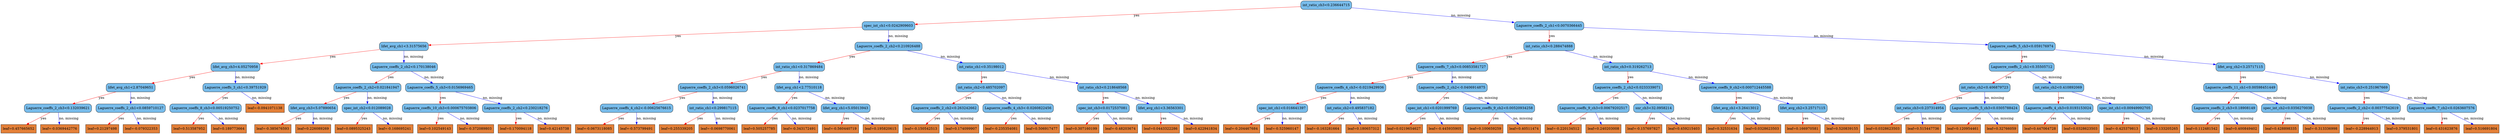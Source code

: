 digraph {
	graph [bb="0,0,8434.8,567",
		rankdir=TB
	];
	node [label="\N"];
	0	[fillcolor="#78bceb",
		height=0.5,
		label="int_ratio_ch3<0.236644715",
		pos="3759.9,549",
		shape=box,
		style="filled, rounded",
		width=2.3264];
	1	[fillcolor="#78bceb",
		height=0.5,
		label="spec_int_ch1<0.0242909603",
		pos="3045.9,460.5",
		shape=box,
		style="filled, rounded",
		width=2.4097];
	0 -> 1	[color="#FF0000",
		label=yes,
		lp="3475.9,504.75",
		pos="e,3132.9,472.04 3675.9,537.82 3543.1,521.73 3285.3,490.5 3144.1,473.4"];
	2	[fillcolor="#78bceb",
		height=0.5,
		label="Laguerre_coeffs_2_ch1<0.0070366445",
		pos="5115.9,460.5",
		shape=box,
		style="filled, rounded",
		width=3.2014];
	0 -> 2	[color="#0000FF",
		label="no, missing",
		lp="4591.8,504.75",
		pos="e,5000.1,468.88 3843.9,542.64 4074,527.96 4714.9,487.08 4989,469.6"];
	3	[fillcolor="#78bceb",
		height=0.5,
		label="lifet_avg_ch1<3.31575656",
		pos="1357.9,372",
		shape=box,
		style="filled, rounded",
		width=2.2639];
	1 -> 3	[color="#FF0000",
		label=yes,
		lp="2362.9,416.25",
		pos="e,1439.6,377.19 2958.7,455.03 2670.1,440.24 1747.4,392.96 1450.7,377.76"];
	4	[fillcolor="#78bceb",
		height=0.5,
		label="Laguerre_coeffs_2_ch2<0.210926488",
		pos="3045.9,372",
		shape=box,
		style="filled, rounded",
		width=3.1076];
	1 -> 4	[color="#0000FF",
		label="no, missing",
		lp="3077.8,416.25",
		pos="e,3045.9,390.35 3045.9,442.41 3045.9,430.76 3045.9,415.05 3045.9,401.52"];
	5	[fillcolor="#78bceb",
		height=0.5,
		label="int_ratio_ch3<0.288474888",
		pos="5115.9,372",
		shape=box,
		style="filled, rounded",
		width=2.3264];
	2 -> 5	[color="#FF0000",
		label=yes,
		lp="5124.9,416.25",
		pos="e,5115.9,390.35 5115.9,442.41 5115.9,430.76 5115.9,415.05 5115.9,401.52"];
	6	[fillcolor="#78bceb",
		height=0.5,
		label="Laguerre_coeffs_5_ch3<0.059176974",
		pos="6761.9,372",
		shape=box,
		style="filled, rounded",
		width=3.1076];
	2 -> 6	[color="#0000FF",
		label="no, missing",
		lp="6118.8,416.25",
		pos="e,6649.5,378.9 5231.6,453.42 5531.2,437.67 6330.3,395.68 6638.3,379.49"];
	7	[fillcolor="#78bceb",
		height=0.5,
		label="lifet_avg_ch3<4.05270958",
		pos="787.88,283.5",
		shape=box,
		style="filled, rounded",
		width=2.2639];
	3 -> 7	[color="#FF0000",
		label=yes,
		lp="1133.9,327.75",
		pos="e,869.76,296.93 1275.9,358.56 1171.3,342.69 990.87,315.3 881.14,298.65"];
	8	[fillcolor="#78bceb",
		height=0.5,
		label="Laguerre_coeffs_2_ch2<0.170138046",
		pos="1357.9,283.5",
		shape=box,
		style="filled, rounded",
		width=3.1076];
	3 -> 8	[color="#0000FF",
		label="no, missing",
		lp="1389.8,327.75",
		pos="e,1357.9,301.85 1357.9,353.91 1357.9,342.26 1357.9,326.55 1357.9,313.02"];
	9	[fillcolor="#78bceb",
		height=0.5,
		label="int_ratio_ch1<0.317869484",
		pos="2762.9,283.5",
		shape=box,
		style="filled, rounded",
		width=2.3264];
	4 -> 9	[color="#FF0000",
		label=yes,
		lp="2938.9,327.75",
		pos="e,2819.7,301.87 2988.9,353.6 2943.3,339.64 2879,320.01 2830.7,305.23"];
	10	[fillcolor="#78bceb",
		height=0.5,
		label="int_ratio_ch1<0.35198012",
		pos="3307.9,283.5",
		shape=box,
		style="filled, rounded",
		width=2.2326];
	4 -> 10	[color="#0000FF",
		label="no, missing",
		lp="3232.8,327.75",
		pos="e,3255.3,301.87 3098.6,353.6 3140.7,339.7 3199.8,320.17 3244.5,305.42"];
	15	[fillcolor="#78bceb",
		height=0.5,
		label="lifet_avg_ch1<2.87049651",
		pos="435.88,195",
		shape=box,
		style="filled, rounded",
		width=2.2639];
	7 -> 15	[color="#FF0000",
		label=yes,
		lp="652.88,239.25",
		pos="e,506.87,213.45 717.07,265.1 659.52,250.96 578.26,230.99 517.89,216.15"];
	16	[fillcolor="#78bceb",
		height=0.5,
		label="Laguerre_coeffs_3_ch1<0.39751929",
		pos="787.88,195",
		shape=box,
		style="filled, rounded",
		width=3.0139];
	7 -> 16	[color="#0000FF",
		label="no, missing",
		lp="819.75,239.25",
		pos="e,787.88,213.35 787.88,265.41 787.88,253.76 787.88,238.05 787.88,224.52"];
	17	[fillcolor="#78bceb",
		height=0.5,
		label="Laguerre_coeffs_2_ch2<0.021841947",
		pos="1234.9,195",
		shape=box,
		style="filled, rounded",
		width=3.1076];
	8 -> 17	[color="#FF0000",
		label=yes,
		lp="1316.9,239.25",
		pos="e,1259.4,213.27 1333.3,265.2 1314.8,252.18 1289.2,234.17 1268.7,219.79"];
	18	[fillcolor="#78bceb",
		height=0.5,
		label="Laguerre_coeffs_5_ch3<0.0156969465",
		pos="1479.9,195",
		shape=box,
		style="filled, rounded",
		width=3.2014];
	8 -> 18	[color="#0000FF",
		label="no, missing",
		lp="1461.8,239.25",
		pos="e,1455.5,213.27 1382.3,265.2 1400.6,252.18 1426,234.17 1446.3,219.79"];
	31	[fillcolor="#78bceb",
		height=0.5,
		label="Laguerre_coeffs_2_ch3<0.132039621",
		pos="190.88,106.5",
		shape=box,
		style="filled, rounded",
		width=3.1076];
	15 -> 31	[color="#FF0000",
		label=yes,
		lp="344.88,150.75",
		pos="e,240.08,124.87 386.59,176.6 347.47,162.79 292.61,143.42 250.92,128.7"];
	32	[fillcolor="#78bceb",
		height=0.5,
		label="Laguerre_coeffs_2_ch1<0.0859710127",
		pos="435.88,106.5",
		shape=box,
		style="filled, rounded",
		width=3.2014];
	15 -> 32	[color="#0000FF",
		label="no, missing",
		lp="467.75,150.75",
		pos="e,435.88,124.85 435.88,176.91 435.88,165.26 435.88,149.55 435.88,136.02"];
	33	[fillcolor="#78bceb",
		height=0.5,
		label="Laguerre_coeffs_8_ch3<0.00519250752",
		pos="687.88,106.5",
		shape=box,
		style="filled, rounded",
		width=3.2951];
	16 -> 33	[color="#FF0000",
		label=yes,
		lp="755.88,150.75",
		pos="e,707.93,124.85 768.12,176.91 753.29,164.08 732.77,146.33 716.19,131.99"];
	34	[fillcolor="#e48038",
		height=0.5,
		label="leaf=-0.0941071138",
		pos="887.88,106.5",
		shape=box,
		style=filled,
		width=1.7639];
	16 -> 34	[color="#0000FF",
		label="no, missing",
		lp="878.75,150.75",
		pos="e,867.82,124.85 807.63,176.91 822.46,164.08 842.98,146.33 859.56,131.99"];
	63	[fillcolor="#e48038",
		height=0.5,
		label="leaf=0.457665652",
		pos="57.875,18",
		shape=box,
		style=filled,
		width=1.6076];
	31 -> 63	[color="#FF0000",
		label=yes,
		lp="145.88,62.25",
		pos="e,84.424,36.267 164.28,88.203 144.07,75.062 116.07,56.846 93.858,42.403"];
	64	[fillcolor="#e48038",
		height=0.5,
		label="leaf=-0.0369442776",
		pos="196.88,18",
		shape=box,
		style=filled,
		width=1.7639];
	31 -> 64	[color="#0000FF",
		label="no, missing",
		lp="226.75,62.25",
		pos="e,195.67,36.35 192.06,88.41 192.87,76.758 193.96,61.047 194.9,47.519"];
	65	[fillcolor="#e48038",
		height=0.5,
		label="leaf=0.21297498",
		pos="339.88,18",
		shape=box,
		style=filled,
		width=1.5139];
	32 -> 65	[color="#FF0000",
		label=yes,
		lp="405.88,62.25",
		pos="e,359.13,36.35 416.91,88.41 402.8,75.698 383.33,58.157 367.5,43.889"];
	66	[fillcolor="#e48038",
		height=0.5,
		label="leaf=-0.079322353",
		pos="472.88,18",
		shape=box,
		style=filled,
		width=1.6701];
	32 -> 66	[color="#0000FF",
		label="no, missing",
		lp="489.75,62.25",
		pos="e,465.45,36.35 443.19,88.41 448.27,76.522 455.16,60.41 461.03,46.702"];
	67	[fillcolor="#e48038",
		height=0.5,
		label="leaf=0.513587952",
		pos="632.88,18",
		shape=box,
		style=filled,
		width=1.6076];
	33 -> 67	[color="#FF0000",
		label=yes,
		lp="674.88,62.25",
		pos="e,643.91,36.35 677.01,88.41 669.3,76.287 658.8,59.77 649.97,45.89"];
	68	[fillcolor="#e48038",
		height=0.5,
		label="leaf=0.189773664",
		pos="766.88,18",
		shape=box,
		style=filled,
		width=1.6076];
	33 -> 68	[color="#0000FF",
		label="no, missing",
		lp="766.75,62.25",
		pos="e,751.03,36.35 703.48,88.41 714.88,75.934 730.52,58.805 743.42,44.685"];
	35	[fillcolor="#78bceb",
		height=0.5,
		label="lifet_avg_ch3<5.07890654",
		pos="1050.9,106.5",
		shape=box,
		style="filled, rounded",
		width=2.2639];
	17 -> 35	[color="#FF0000",
		label=yes,
		lp="1168.9,150.75",
		pos="e,1087.9,124.91 1198.1,176.7 1169.3,163.19 1129.2,144.32 1098.1,129.7"];
	36	[fillcolor="#78bceb",
		height=0.5,
		label="spec_int_ch2<0.012089028",
		pos="1234.9,106.5",
		shape=box,
		style="filled, rounded",
		width=2.316];
	17 -> 36	[color="#0000FF",
		label="no, missing",
		lp="1266.8,150.75",
		pos="e,1234.9,124.85 1234.9,176.91 1234.9,165.26 1234.9,149.55 1234.9,136.02"];
	37	[fillcolor="#78bceb",
		height=0.5,
		label="Laguerre_coeffs_10_ch3<0.000675703806",
		pos="1479.9,106.5",
		shape=box,
		style="filled, rounded",
		width=3.4826];
	18 -> 37	[color="#FF0000",
		label=yes,
		lp="1488.9,150.75",
		pos="e,1479.9,124.85 1479.9,176.91 1479.9,165.26 1479.9,149.55 1479.9,136.02"];
	38	[fillcolor="#78bceb",
		height=0.5,
		label="Laguerre_coeffs_2_ch2<0.230218276",
		pos="1734.9,106.5",
		shape=box,
		style="filled, rounded",
		width=3.1076];
	18 -> 38	[color="#0000FF",
		label="no, missing",
		lp="1662.8,150.75",
		pos="e,1683.7,124.87 1531.2,176.6 1572.1,162.73 1629.5,143.25 1672.9,128.51"];
	69	[fillcolor="#e48038",
		height=0.5,
		label="leaf=-0.385676593",
		pos="914.88,18",
		shape=box,
		style=filled,
		width=1.6701];
	35 -> 69	[color="#FF0000",
		label=yes,
		lp="1004.9,62.25",
		pos="e,942.02,36.267 1023.7,88.203 1003,75.062 974.38,56.846 951.67,42.403"];
	70	[fillcolor="#e48038",
		height=0.5,
		label="leaf=0.226089269",
		pos="1050.9,18",
		shape=box,
		style=filled,
		width=1.6076];
	35 -> 70	[color="#0000FF",
		label="no, missing",
		lp="1082.8,62.25",
		pos="e,1050.9,36.35 1050.9,88.41 1050.9,76.758 1050.9,61.047 1050.9,47.519"];
	71	[fillcolor="#e48038",
		height=0.5,
		label="leaf=0.0895325243",
		pos="1187.9,18",
		shape=box,
		style=filled,
		width=1.7014];
	36 -> 71	[color="#FF0000",
		label=yes,
		lp="1224.9,62.25",
		pos="e,1197.3,36.35 1225.6,88.41 1219.1,76.405 1210.2,60.091 1202.7,46.295"];
	72	[fillcolor="#e48038",
		height=0.5,
		label="leaf=-0.168695241",
		pos="1326.9,18",
		shape=box,
		style=filled,
		width=1.6701];
	36 -> 72	[color="#0000FF",
		label="no, missing",
		lp="1321.8,62.25",
		pos="e,1308.4,36.35 1253.1,88.41 1266.6,75.698 1285.2,58.157 1300.4,43.889"];
	73	[fillcolor="#e48038",
		height=0.5,
		label="leaf=0.102549143",
		pos="1462.9,18",
		shape=box,
		style=filled,
		width=1.6076];
	37 -> 73	[color="#FF0000",
		label=yes,
		lp="1482.9,62.25",
		pos="e,1466.3,36.35 1476.5,88.41 1474.2,76.758 1471.1,61.047 1468.5,47.519"];
	74	[fillcolor="#e48038",
		height=0.5,
		label="leaf=-0.372089803",
		pos="1598.9,18",
		shape=box,
		style=filled,
		width=1.6701];
	37 -> 74	[color="#0000FF",
		label="no, missing",
		lp="1582.8,62.25",
		pos="e,1575.1,36.267 1503.7,88.203 1521.5,75.238 1546.1,57.336 1565.9,42.988"];
	75	[fillcolor="#e48038",
		height=0.5,
		label="leaf=0.170094118",
		pos="1734.9,18",
		shape=box,
		style=filled,
		width=1.6076];
	38 -> 75	[color="#FF0000",
		label=yes,
		lp="1743.9,62.25",
		pos="e,1734.9,36.35 1734.9,88.41 1734.9,76.758 1734.9,61.047 1734.9,47.519"];
	76	[fillcolor="#e48038",
		height=0.5,
		label="leaf=0.42145738",
		pos="1864.9,18",
		shape=box,
		style=filled,
		width=1.5139];
	38 -> 76	[color="#0000FF",
		label="no, missing",
		lp="1843.8,62.25",
		pos="e,1838.9,36.267 1760.9,88.203 1780.5,75.12 1807.8,57.01 1829.4,42.597"];
	19	[fillcolor="#78bceb",
		height=0.5,
		label="Laguerre_coeffs_2_ch3<0.0596026741",
		pos="2391.9,195",
		shape=box,
		style="filled, rounded",
		width=3.2014];
	9 -> 19	[color="#FF0000",
		label=yes,
		lp="2619.9,239.25",
		pos="e,2466.7,213.45 2688.2,265.1 2627.3,250.9 2541.2,230.82 2477.5,215.97"];
	20	[fillcolor="#78bceb",
		height=0.5,
		label="lifet_avg_ch1<2.77510118",
		pos="2762.9,195",
		shape=box,
		style="filled, rounded",
		width=2.2639];
	9 -> 20	[color="#0000FF",
		label="no, missing",
		lp="2794.8,239.25",
		pos="e,2762.9,213.35 2762.9,265.41 2762.9,253.76 2762.9,238.05 2762.9,224.52"];
	21	[fillcolor="#78bceb",
		height=0.5,
		label="int_ratio_ch2<0.485702097",
		pos="3307.9,195",
		shape=box,
		style="filled, rounded",
		width=2.3264];
	10 -> 21	[color="#FF0000",
		label=yes,
		lp="3316.9,239.25",
		pos="e,3307.9,213.35 3307.9,265.41 3307.9,253.76 3307.9,238.05 3307.9,224.52"];
	22	[fillcolor="#78bceb",
		height=0.5,
		label="int_ratio_ch3<0.218648568",
		pos="3690.9,195",
		shape=box,
		style="filled, rounded",
		width=2.3264];
	10 -> 22	[color="#0000FF",
		label="no, missing",
		lp="3565.8,239.25",
		pos="e,3613.6,213.45 3384.9,265.1 3447.8,250.9 3536.7,230.82 3602.5,215.97"];
	39	[fillcolor="#78bceb",
		height=0.5,
		label="Laguerre_coeffs_4_ch2<-0.00625676615",
		pos="2142.9,106.5",
		shape=box,
		style="filled, rounded",
		width=3.3576];
	19 -> 39	[color="#FF0000",
		label=yes,
		lp="2298.9,150.75",
		pos="e,2192.9,124.87 2341.8,176.6 2301.9,162.76 2246,143.34 2203.6,128.61"];
	40	[fillcolor="#78bceb",
		height=0.5,
		label="int_ratio_ch1<0.299817115",
		pos="2391.9,106.5",
		shape=box,
		style="filled, rounded",
		width=2.3264];
	19 -> 40	[color="#0000FF",
		label="no, missing",
		lp="2423.8,150.75",
		pos="e,2391.9,124.85 2391.9,176.91 2391.9,165.26 2391.9,149.55 2391.9,136.02"];
	41	[fillcolor="#78bceb",
		height=0.5,
		label="Laguerre_coeffs_8_ch1<0.0237017758",
		pos="2654.9,106.5",
		shape=box,
		style="filled, rounded",
		width=3.2014];
	20 -> 41	[color="#FF0000",
		label=yes,
		lp="2727.9,150.75",
		pos="e,2676.4,124.77 2741.3,176.7 2725.2,163.86 2703.1,146.16 2685.3,131.88"];
	42	[fillcolor="#78bceb",
		height=0.5,
		label="lifet_avg_ch1<5.05013943",
		pos="2869.9,106.5",
		shape=box,
		style="filled, rounded",
		width=2.2639];
	20 -> 42	[color="#0000FF",
		label="no, missing",
		lp="2858.8,150.75",
		pos="e,2848.5,124.77 2784.3,176.7 2800.2,163.86 2822.1,146.16 2839.7,131.88"];
	77	[fillcolor="#e48038",
		height=0.5,
		label="leaf=-0.0673118085",
		pos="2000.9,18",
		shape=box,
		style=filled,
		width=1.7639];
	39 -> 77	[color="#FF0000",
		label=yes,
		lp="2093.9,62.25",
		pos="e,2029.2,36.267 2114.5,88.203 2092.8,75.003 2062.7,56.683 2039,42.209"];
	78	[fillcolor="#e48038",
		height=0.5,
		label="leaf=-0.573799491",
		pos="2142.9,18",
		shape=box,
		style=filled,
		width=1.6701];
	39 -> 78	[color="#0000FF",
		label="no, missing",
		lp="2174.8,62.25",
		pos="e,2142.9,36.35 2142.9,88.41 2142.9,76.758 2142.9,61.047 2142.9,47.519"];
	79	[fillcolor="#e48038",
		height=0.5,
		label="leaf=0.255339205",
		pos="2278.9,18",
		shape=box,
		style=filled,
		width=1.6076];
	40 -> 79	[color="#FF0000",
		label=yes,
		lp="2354.9,62.25",
		pos="e,2301.4,36.267 2369.3,88.203 2352.4,75.297 2329.2,57.498 2310.5,43.183"];
	80	[fillcolor="#e48038",
		height=0.5,
		label="leaf=-0.0698770061",
		pos="2417.9,18",
		shape=box,
		style=filled,
		width=1.7639];
	40 -> 80	[color="#0000FF",
		label="no, missing",
		lp="2439.8,62.25",
		pos="e,2412.7,36.35 2397,88.41 2400.5,76.64 2405.3,60.729 2409.4,47.11"];
	81	[fillcolor="#e48038",
		height=0.5,
		label="leaf=0.505257785",
		pos="2556.9,18",
		shape=box,
		style=filled,
		width=1.6076];
	41 -> 81	[color="#FF0000",
		label=yes,
		lp="2623.9,62.25",
		pos="e,2576.5,36.35 2635.5,88.41 2621.1,75.698 2601.2,58.157 2585.1,43.889"];
	82	[fillcolor="#e48038",
		height=0.5,
		label="leaf=-0.343172491",
		pos="2692.9,18",
		shape=box,
		style=filled,
		width=1.6701];
	41 -> 82	[color="#0000FF",
		label="no, missing",
		lp="2709.8,62.25",
		pos="e,2685.3,36.35 2662.4,88.41 2667.6,76.522 2674.7,60.41 2680.7,46.702"];
	83	[fillcolor="#e48038",
		height=0.5,
		label="leaf=-0.560440719",
		pos="2830.9,18",
		shape=box,
		style=filled,
		width=1.6701];
	42 -> 83	[color="#FF0000",
		label=yes,
		lp="2862.9,62.25",
		pos="e,2838.7,36.35 2862.2,88.41 2856.8,76.522 2849.5,60.41 2843.4,46.702"];
	84	[fillcolor="#e48038",
		height=0.5,
		label="leaf=0.195820615",
		pos="2966.9,18",
		shape=box,
		style=filled,
		width=1.6076];
	42 -> 84	[color="#0000FF",
		label="no, missing",
		lp="2959.8,62.25",
		pos="e,2947.4,36.35 2889,88.41 2903.3,75.698 2923,58.157 2939,43.889"];
	43	[fillcolor="#78bceb",
		height=0.5,
		label="Laguerre_coeffs_2_ch2<0.263242662",
		pos="3183.9,106.5",
		shape=box,
		style="filled, rounded",
		width=3.1076];
	21 -> 43	[color="#FF0000",
		label=yes,
		lp="3266.9,150.75",
		pos="e,3208.6,124.77 3283.1,176.7 3264.4,163.68 3238.6,145.67 3218,131.29"];
	44	[fillcolor="#78bceb",
		height=0.5,
		label="Laguerre_coeffs_4_ch3<-0.0260822456",
		pos="3430.9,106.5",
		shape=box,
		style="filled, rounded",
		width=3.2639];
	21 -> 44	[color="#0000FF",
		label="no, missing",
		lp="3412.8,150.75",
		pos="e,3406.3,124.77 3332.5,176.7 3351,163.68 3376.6,145.67 3397,131.29"];
	45	[fillcolor="#78bceb",
		height=0.5,
		label="spec_int_ch3<0.0172537081",
		pos="3690.9,106.5",
		shape=box,
		style="filled, rounded",
		width=2.4097];
	22 -> 45	[color="#FF0000",
		label=yes,
		lp="3699.9,150.75",
		pos="e,3690.9,124.85 3690.9,176.91 3690.9,165.26 3690.9,149.55 3690.9,136.02"];
	46	[fillcolor="#78bceb",
		height=0.5,
		label="lifet_avg_ch1<3.36563301",
		pos="3913.9,106.5",
		shape=box,
		style="filled, rounded",
		width=2.2639];
	22 -> 46	[color="#0000FF",
		label="no, missing",
		lp="3854.8,150.75",
		pos="e,3869.1,124.87 3735.7,176.6 3771.2,162.85 3820.9,143.58 3858.7,128.89"];
	85	[fillcolor="#e48038",
		height=0.5,
		label="leaf=-0.150542513",
		pos="3102.9,18",
		shape=box,
		style=filled,
		width=1.6701];
	43 -> 85	[color="#FF0000",
		label=yes,
		lp="3159.9,62.25",
		pos="e,3119.1,36.35 3167.9,88.41 3156.2,75.934 3140.1,58.805 3126.9,44.685"];
	86	[fillcolor="#e48038",
		height=0.5,
		label="leaf=0.174099907",
		pos="3238.9,18",
		shape=box,
		style=filled,
		width=1.6076];
	43 -> 86	[color="#0000FF",
		label="no, missing",
		lp="3248.8,62.25",
		pos="e,3227.8,36.35 3194.7,88.41 3202.4,76.287 3213,59.77 3221.8,45.89"];
	87	[fillcolor="#e48038",
		height=0.5,
		label="leaf=-0.235354081",
		pos="3374.9,18",
		shape=box,
		style=filled,
		width=1.6701];
	44 -> 87	[color="#FF0000",
		label=yes,
		lp="3417.9,62.25",
		pos="e,3386.1,36.35 3419.8,88.41 3412,76.287 3401.3,59.77 3392.3,45.89"];
	88	[fillcolor="#e48038",
		height=0.5,
		label="leaf=0.506917477",
		pos="3510.9,18",
		shape=box,
		style=filled,
		width=1.6076];
	44 -> 88	[color="#0000FF",
		label="no, missing",
		lp="3510.8,62.25",
		pos="e,3494.8,36.35 3446.7,88.41 3458.2,75.934 3474.1,58.805 3487.1,44.685"];
	89	[fillcolor="#e48038",
		height=0.5,
		label="leaf=0.307160199",
		pos="3644.9,18",
		shape=box,
		style=filled,
		width=1.6076];
	45 -> 89	[color="#FF0000",
		label=yes,
		lp="3681.9,62.25",
		pos="e,3654.1,36.35 3681.8,88.41 3675.4,76.405 3666.7,60.091 3659.4,46.295"];
	90	[fillcolor="#e48038",
		height=0.5,
		label="leaf=-0.48203674",
		pos="3777.9,18",
		shape=box,
		style=filled,
		width=1.5764];
	45 -> 90	[color="#0000FF",
		label="no, missing",
		lp="3774.8,62.25",
		pos="e,3760.4,36.35 3708.1,88.41 3720.7,75.816 3738.2,58.481 3752.4,44.286"];
	91	[fillcolor="#e48038",
		height=0.5,
		label="leaf=0.0443322286",
		pos="3913.9,18",
		shape=box,
		style=filled,
		width=1.7014];
	46 -> 91	[color="#FF0000",
		label=yes,
		lp="3922.9,62.25",
		pos="e,3913.9,36.35 3913.9,88.41 3913.9,76.758 3913.9,61.047 3913.9,47.519"];
	92	[fillcolor="#e48038",
		height=0.5,
		label="leaf=0.422941834",
		pos="4050.9,18",
		shape=box,
		style=filled,
		width=1.6076];
	46 -> 92	[color="#0000FF",
		label="no, missing",
		lp="4026.8,62.25",
		pos="e,4023.5,36.267 3941.3,88.203 3962.1,75.062 3990.9,56.846 4013.8,42.403"];
	11	[fillcolor="#78bceb",
		height=0.5,
		label="Laguerre_coeffs_7_ch3<0.00853581727",
		pos="4920.9,283.5",
		shape=box,
		style="filled, rounded",
		width=3.2951];
	5 -> 11	[color="#FF0000",
		label=yes,
		lp="5044.9,327.75",
		pos="e,4960.1,301.91 5076.9,353.7 5046.3,340.13 5003.5,321.16 4970.5,306.51"];
	12	[fillcolor="#78bceb",
		height=0.5,
		label="int_ratio_ch3<0.319262713",
		pos="5472.9,283.5",
		shape=box,
		style="filled, rounded",
		width=2.3264];
	5 -> 12	[color="#0000FF",
		label="no, missing",
		lp="5358.8,327.75",
		pos="e,5400.9,301.95 5187.7,353.6 5246.1,339.46 5328.5,319.49 5389.7,304.65"];
	13	[fillcolor="#78bceb",
		height=0.5,
		label="Laguerre_coeffs_2_ch1<0.35505712",
		pos="6761.9,283.5",
		shape=box,
		style="filled, rounded",
		width=3.0139];
	6 -> 13	[color="#FF0000",
		label=yes,
		lp="6770.9,327.75",
		pos="e,6761.9,301.85 6761.9,353.91 6761.9,342.26 6761.9,326.55 6761.9,313.02"];
	14	[fillcolor="#78bceb",
		height=0.5,
		label="lifet_avg_ch2<3.25717115",
		pos="7563.9,283.5",
		shape=box,
		style="filled, rounded",
		width=2.2639];
	6 -> 14	[color="#0000FF",
		label="no, missing",
		lp="7266.8,327.75",
		pos="e,7482.1,293.32 6874.2,358.88 7033.7,341.68 7322.7,310.52 7470.8,294.54"];
	23	[fillcolor="#78bceb",
		height=0.5,
		label="Laguerre_coeffs_4_ch3<-0.0219429936",
		pos="4554.9,195",
		shape=box,
		style="filled, rounded",
		width=3.2639];
	11 -> 23	[color="#FF0000",
		label=yes,
		lp="4779.9,239.25",
		pos="e,4628.7,213.45 4847.2,265.1 4787.3,250.93 4702.6,230.91 4639.8,216.06"];
	24	[fillcolor="#78bceb",
		height=0.5,
		label="Laguerre_coeffs_2_ch2<-0.0406914875",
		pos="4920.9,195",
		shape=box,
		style="filled, rounded",
		width=3.2639];
	11 -> 24	[color="#0000FF",
		label="no, missing",
		lp="4952.8,239.25",
		pos="e,4920.9,213.35 4920.9,265.41 4920.9,253.76 4920.9,238.05 4920.9,224.52"];
	25	[fillcolor="#78bceb",
		height=0.5,
		label="Laguerre_coeffs_2_ch2<0.0233339071",
		pos="5472.9,195",
		shape=box,
		style="filled, rounded",
		width=3.2014];
	12 -> 25	[color="#FF0000",
		label=yes,
		lp="5481.9,239.25",
		pos="e,5472.9,213.35 5472.9,265.41 5472.9,253.76 5472.9,238.05 5472.9,224.52"];
	26	[fillcolor="#78bceb",
		height=0.5,
		label="Laguerre_coeffs_9_ch2<0.000712445588",
		pos="5856.9,195",
		shape=box,
		style="filled, rounded",
		width=3.3889];
	12 -> 26	[color="#0000FF",
		label="no, missing",
		lp="5731.8,239.25",
		pos="e,5779.4,213.45 5550.1,265.1 5613.2,250.9 5702.3,230.82 5768.2,215.97"];
	47	[fillcolor="#78bceb",
		height=0.5,
		label="spec_int_ch1<0.016641397",
		pos="4324.9,106.5",
		shape=box,
		style="filled, rounded",
		width=2.316];
	23 -> 47	[color="#FF0000",
		label=yes,
		lp="4469.9,150.75",
		pos="e,4371.1,124.87 4508.6,176.6 4472,162.85 4420.8,143.58 4381.7,128.89"];
	48	[fillcolor="#78bceb",
		height=0.5,
		label="int_ratio_ch2<0.495837182",
		pos="4554.9,106.5",
		shape=box,
		style="filled, rounded",
		width=2.3264];
	23 -> 48	[color="#0000FF",
		label="no, missing",
		lp="4586.8,150.75",
		pos="e,4554.9,124.85 4554.9,176.91 4554.9,165.26 4554.9,149.55 4554.9,136.02"];
	49	[fillcolor="#78bceb",
		height=0.5,
		label="spec_int_ch1<0.0201999769",
		pos="4863.9,106.5",
		shape=box,
		style="filled, rounded",
		width=2.4097];
	24 -> 49	[color="#FF0000",
		label=yes,
		lp="4906.9,150.75",
		pos="e,4875.3,124.85 4909.6,176.91 4901.6,164.79 4890.7,148.27 4881.6,134.39"];
	50	[fillcolor="#78bceb",
		height=0.5,
		label="Laguerre_coeffs_9_ch2<0.00520934258",
		pos="5086.9,106.5",
		shape=box,
		style="filled, rounded",
		width=3.2951];
	24 -> 50	[color="#0000FF",
		label="no, missing",
		lp="5050.8,150.75",
		pos="e,5053.5,124.91 4954.1,176.7 4979.8,163.31 5015.6,144.65 5043.5,130.08"];
	93	[fillcolor="#e48038",
		height=0.5,
		label="leaf=-0.204467684",
		pos="4186.9,18",
		shape=box,
		style=filled,
		width=1.6701];
	47 -> 93	[color="#FF0000",
		label=yes,
		lp="4277.9,62.25",
		pos="e,4214.4,36.267 4297.3,88.203 4276.2,75.003 4247,56.683 4223.9,42.209"];
	94	[fillcolor="#e48038",
		height=0.5,
		label="leaf=-0.525960147",
		pos="4324.9,18",
		shape=box,
		style=filled,
		width=1.6701];
	47 -> 94	[color="#0000FF",
		label="no, missing",
		lp="4356.8,62.25",
		pos="e,4324.9,36.35 4324.9,88.41 4324.9,76.758 4324.9,61.047 4324.9,47.519"];
	95	[fillcolor="#e48038",
		height=0.5,
		label="leaf=-0.163281664",
		pos="4462.9,18",
		shape=box,
		style=filled,
		width=1.6701];
	48 -> 95	[color="#FF0000",
		label=yes,
		lp="4526.9,62.25",
		pos="e,4481.3,36.35 4536.7,88.41 4523.2,75.698 4504.5,58.157 4489.3,43.889"];
	96	[fillcolor="#e48038",
		height=0.5,
		label="leaf=0.180657312",
		pos="4598.9,18",
		shape=box,
		style=filled,
		width=1.6076];
	48 -> 96	[color="#0000FF",
		label="no, missing",
		lp="4612.8,62.25",
		pos="e,4590,36.35 4563.6,88.41 4569.7,76.405 4578,60.091 4585,46.295"];
	97	[fillcolor="#e48038",
		height=0.5,
		label="leaf=0.0219654627",
		pos="4735.9,18",
		shape=box,
		style=filled,
		width=1.7014];
	49 -> 97	[color="#FF0000",
		label=yes,
		lp="4820.9,62.25",
		pos="e,4761.4,36.267 4838.3,88.203 4818.9,75.12 4792.1,57.01 4770.8,42.597"];
	98	[fillcolor="#e48038",
		height=0.5,
		label="leaf=-0.445935905",
		pos="4874.9,18",
		shape=box,
		style=filled,
		width=1.6701];
	49 -> 98	[color="#0000FF",
		label="no, missing",
		lp="4902.8,62.25",
		pos="e,4872.7,36.35 4866,88.41 4867.5,76.758 4869.5,61.047 4871.2,47.519"];
	99	[fillcolor="#e48038",
		height=0.5,
		label="leaf=0.100659259",
		pos="5010.9,18",
		shape=box,
		style=filled,
		width=1.6076];
	50 -> 99	[color="#FF0000",
		label=yes,
		lp="5064.9,62.25",
		pos="e,5026.1,36.35 5071.9,88.41 5060.9,75.934 5045.8,58.805 5033.4,44.685"];
	100	[fillcolor="#e48038",
		height=0.5,
		label="leaf=0.40511474",
		pos="5140.9,18",
		shape=box,
		style=filled,
		width=1.5139];
	50 -> 100	[color="#0000FF",
		label="no, missing",
		lp="5150.8,62.25",
		pos="e,5130,36.35 5097.5,88.41 5105.1,76.287 5115.4,59.77 5124.1,45.89"];
	51	[fillcolor="#78bceb",
		height=0.5,
		label="Laguerre_coeffs_9_ch3<0.00679202517",
		pos="5381.9,106.5",
		shape=box,
		style="filled, rounded",
		width=3.2951];
	25 -> 51	[color="#FF0000",
		label=yes,
		lp="5444.9,150.75",
		pos="e,5400.1,124.85 5454.9,176.91 5441.5,164.2 5423.1,146.66 5408.1,132.39"];
	52	[fillcolor="#78bceb",
		height=0.5,
		label="snr_ch3<32.0958214",
		pos="5583.9,106.5",
		shape=box,
		style="filled, rounded",
		width=1.8264];
	25 -> 52	[color="#0000FF",
		label="no, missing",
		lp="5570.8,150.75",
		pos="e,5561.7,124.77 5495.1,176.7 5511.6,163.8 5534.5,146 5552.8,131.68"];
	53	[fillcolor="#78bceb",
		height=0.5,
		label="lifet_avg_ch1<3.26413012",
		pos="5856.9,106.5",
		shape=box,
		style="filled, rounded",
		width=2.2639];
	26 -> 53	[color="#FF0000",
		label=yes,
		lp="5865.9,150.75",
		pos="e,5856.9,124.85 5856.9,176.91 5856.9,165.26 5856.9,149.55 5856.9,136.02"];
	54	[fillcolor="#78bceb",
		height=0.5,
		label="lifet_avg_ch2<3.25717115",
		pos="6082.9,106.5",
		shape=box,
		style="filled, rounded",
		width=2.2639];
	26 -> 54	[color="#0000FF",
		label="no, missing",
		lp="6022.8,150.75",
		pos="e,6037.5,124.87 5902.3,176.6 5938.3,162.85 5988.6,143.58 6027,128.89"];
	101	[fillcolor="#e48038",
		height=0.5,
		label="leaf=-0.220134512",
		pos="5273.9,18",
		shape=box,
		style=filled,
		width=1.6701];
	51 -> 101	[color="#FF0000",
		label=yes,
		lp="5346.9,62.25",
		pos="e,5295.4,36.267 5360.3,88.203 5344.2,75.356 5322.1,57.661 5304.3,43.38"];
	102	[fillcolor="#e48038",
		height=0.5,
		label="leaf=0.240203008",
		pos="5409.9,18",
		shape=box,
		style=filled,
		width=1.6076];
	51 -> 102	[color="#0000FF",
		label="no, missing",
		lp="5430.8,62.25",
		pos="e,5404.3,36.35 5387.4,88.41 5391.2,76.64 5396.4,60.729 5400.8,47.11"];
	103	[fillcolor="#e48038",
		height=0.5,
		label="leaf=-0.157697827",
		pos="5545.9,18",
		shape=box,
		style=filled,
		width=1.6701];
	52 -> 103	[color="#FF0000",
		label=yes,
		lp="5577.9,62.25",
		pos="e,5553.5,36.35 5576.4,88.41 5571.1,76.522 5564.1,60.41 5558,46.702"];
	104	[fillcolor="#e48038",
		height=0.5,
		label="leaf=0.459215403",
		pos="5681.9,18",
		shape=box,
		style=filled,
		width=1.6076];
	52 -> 104	[color="#0000FF",
		label="no, missing",
		lp="5673.8,62.25",
		pos="e,5662.2,36.35 5603.2,88.41 5617.6,75.698 5637.5,58.157 5653.7,43.889"];
	105	[fillcolor="#e48038",
		height=0.5,
		label="leaf=0.32531634",
		pos="5811.9,18",
		shape=box,
		style=filled,
		width=1.5139];
	53 -> 105	[color="#FF0000",
		label=yes,
		lp="5847.9,62.25",
		pos="e,5820.9,36.35 5848,88.41 5841.7,76.405 5833.3,60.091 5826.1,46.295"];
	106	[fillcolor="#e48038",
		height=0.5,
		label="leaf=0.0328623503",
		pos="5945.9,18",
		shape=box,
		style=filled,
		width=1.7014];
	53 -> 106	[color="#0000FF",
		label="no, missing",
		lp="5941.8,62.25",
		pos="e,5928,36.35 5874.5,88.41 5887.4,75.816 5905.3,58.481 5919.9,44.286"];
	107	[fillcolor="#e48038",
		height=0.5,
		label="leaf=0.166970581",
		pos="6082.9,18",
		shape=box,
		style=filled,
		width=1.6076];
	54 -> 107	[color="#FF0000",
		label=yes,
		lp="6091.9,62.25",
		pos="e,6082.9,36.35 6082.9,88.41 6082.9,76.758 6082.9,61.047 6082.9,47.519"];
	108	[fillcolor="#e48038",
		height=0.5,
		label="leaf=0.520839155",
		pos="6216.9,18",
		shape=box,
		style=filled,
		width=1.6076];
	54 -> 108	[color="#0000FF",
		label="no, missing",
		lp="6194.8,62.25",
		pos="e,6190.1,36.267 6109.7,88.203 6130,75.062 6158.2,56.846 6180.6,42.403"];
	27	[fillcolor="#78bceb",
		height=0.5,
		label="int_ratio_ch2<0.406879723",
		pos="6698.9,195",
		shape=box,
		style="filled, rounded",
		width=2.3264];
	13 -> 27	[color="#FF0000",
		label=yes,
		lp="6745.9,239.25",
		pos="e,6711.5,213.35 6749.4,265.41 6740.5,253.17 6728.3,236.45 6718.2,222.49"];
	28	[fillcolor="#78bceb",
		height=0.5,
		label="int_ratio_ch2<0.410892069",
		pos="6947.9,195",
		shape=box,
		style="filled, rounded",
		width=2.3264];
	13 -> 28	[color="#0000FF",
		label="no, missing",
		lp="6903.8,239.25",
		pos="e,6910.4,213.41 6799.1,265.2 6828.1,251.69 6868.7,232.82 6900.1,218.2"];
	29	[fillcolor="#78bceb",
		height=0.5,
		label="Laguerre_coeffs_11_ch1<0.00598451449",
		pos="7563.9,195",
		shape=box,
		style="filled, rounded",
		width=3.3889];
	14 -> 29	[color="#FF0000",
		label=yes,
		lp="7572.9,239.25",
		pos="e,7563.9,213.35 7563.9,265.41 7563.9,253.76 7563.9,238.05 7563.9,224.52"];
	30	[fillcolor="#78bceb",
		height=0.5,
		label="int_ratio_ch3<0.251967669",
		pos="7980.9,195",
		shape=box,
		style="filled, rounded",
		width=2.3264];
	14 -> 30	[color="#0000FF",
		label="no, missing",
		lp="7841.8,239.25",
		pos="e,7896.7,213.47 7645.8,265.51 7714.7,251.22 7813.3,230.76 7885.7,215.74"];
	55	[fillcolor="#78bceb",
		height=0.5,
		label="int_ratio_ch3<0.237314954",
		pos="6481.9,106.5",
		shape=box,
		style="filled, rounded",
		width=2.3264];
	27 -> 55	[color="#FF0000",
		label=yes,
		lp="6618.9,150.75",
		pos="e,6525.5,124.87 6655.2,176.6 6620.9,162.9 6572.8,143.75 6536,129.08"];
	56	[fillcolor="#78bceb",
		height=0.5,
		label="Laguerre_coeffs_5_ch3<0.0305788424",
		pos="6698.9,106.5",
		shape=box,
		style="filled, rounded",
		width=3.2014];
	27 -> 56	[color="#0000FF",
		label="no, missing",
		lp="6730.8,150.75",
		pos="e,6698.9,124.85 6698.9,176.91 6698.9,165.26 6698.9,149.55 6698.9,136.02"];
	57	[fillcolor="#78bceb",
		height=0.5,
		label="Laguerre_coeffs_4_ch3<0.0193153024",
		pos="6947.9,106.5",
		shape=box,
		style="filled, rounded",
		width=3.2014];
	28 -> 57	[color="#FF0000",
		label=yes,
		lp="6956.9,150.75",
		pos="e,6947.9,124.85 6947.9,176.91 6947.9,165.26 6947.9,149.55 6947.9,136.02"];
	58	[fillcolor="#78bceb",
		height=0.5,
		label="spec_int_ch1<0.00949992705",
		pos="7170.9,106.5",
		shape=box,
		style="filled, rounded",
		width=2.5035];
	28 -> 58	[color="#0000FF",
		label="no, missing",
		lp="7111.8,150.75",
		pos="e,7126.1,124.87 6992.7,176.6 7028.2,162.85 7077.9,143.58 7115.7,128.89"];
	109	[fillcolor="#e48038",
		height=0.5,
		label="leaf=0.0328623503",
		pos="6353.9,18",
		shape=box,
		style=filled,
		width=1.7014];
	55 -> 109	[color="#FF0000",
		label=yes,
		lp="6438.9,62.25",
		pos="e,6379.4,36.267 6456.3,88.203 6436.9,75.12 6410.1,57.01 6388.8,42.597"];
	110	[fillcolor="#e48038",
		height=0.5,
		label="leaf=0.515447736",
		pos="6490.9,18",
		shape=box,
		style=filled,
		width=1.6076];
	55 -> 110	[color="#0000FF",
		label="no, missing",
		lp="6519.8,62.25",
		pos="e,6489.1,36.35 6483.7,88.41 6484.9,76.758 6486.5,61.047 6487.9,47.519"];
	111	[fillcolor="#e48038",
		height=0.5,
		label="leaf=0.120954461",
		pos="6624.9,18",
		shape=box,
		style=filled,
		width=1.6076];
	56 -> 111	[color="#FF0000",
		label=yes,
		lp="6677.9,62.25",
		pos="e,6639.7,36.35 6684.3,88.41 6673.7,76.051 6659.2,59.127 6647.2,45.085"];
	112	[fillcolor="#e48038",
		height=0.5,
		label="leaf=0.32766059",
		pos="6754.9,18",
		shape=box,
		style=filled,
		width=1.5139];
	56 -> 112	[color="#0000FF",
		label="no, missing",
		lp="6764.8,62.25",
		pos="e,6743.6,36.35 6709.9,88.41 6717.8,76.287 6728.5,59.77 6737.5,45.89"];
	113	[fillcolor="#e48038",
		height=0.5,
		label="leaf=0.447064728",
		pos="6884.9,18",
		shape=box,
		style=filled,
		width=1.6076];
	57 -> 113	[color="#FF0000",
		label=yes,
		lp="6931.9,62.25",
		pos="e,6897.5,36.35 6935.4,88.41 6926.5,76.169 6914.3,59.449 6904.2,45.487"];
	114	[fillcolor="#e48038",
		height=0.5,
		label="leaf=0.0328623503",
		pos="7021.9,18",
		shape=box,
		style=filled,
		width=1.7014];
	57 -> 114	[color="#0000FF",
		label="no, missing",
		lp="7023.8,62.25",
		pos="e,7007,36.35 6962.5,88.41 6973.1,76.051 6987.5,59.127 6999.6,45.085"];
	115	[fillcolor="#e48038",
		height=0.5,
		label="leaf=-0.425379813",
		pos="7160.9,18",
		shape=box,
		style=filled,
		width=1.6701];
	58 -> 115	[color="#FF0000",
		label=yes,
		lp="7175.9,62.25",
		pos="e,7162.9,36.35 7168.9,88.41 7167.6,76.758 7165.7,61.047 7164.2,47.519"];
	116	[fillcolor="#e48038",
		height=0.5,
		label="leaf=0.133205265",
		pos="7296.9,18",
		shape=box,
		style=filled,
		width=1.6076];
	58 -> 116	[color="#0000FF",
		label="no, missing",
		lp="7277.8,62.25",
		pos="e,7271.7,36.267 7196.1,88.203 7215.1,75.12 7241.5,57.01 7262.5,42.597"];
	59	[fillcolor="#78bceb",
		height=0.5,
		label="Laguerre_coeffs_2_ch3<0.18908149",
		pos="7509.9,106.5",
		shape=box,
		style="filled, rounded",
		width=3.0139];
	29 -> 59	[color="#FF0000",
		label=yes,
		lp="7550.9,150.75",
		pos="e,7520.7,124.85 7553.2,176.91 7545.6,164.79 7535.3,148.27 7526.7,134.39"];
	60	[fillcolor="#78bceb",
		height=0.5,
		label="spec_int_ch2<0.0356270038",
		pos="7722.9,106.5",
		shape=box,
		style="filled, rounded",
		width=2.4097];
	29 -> 60	[color="#0000FF",
		label="no, missing",
		lp="7689.8,150.75",
		pos="e,7690.9,124.91 7595.7,176.7 7620.2,163.37 7654.3,144.81 7681,130.27"];
	61	[fillcolor="#78bceb",
		height=0.5,
		label="Laguerre_coeffs_2_ch2<-0.00377542619",
		pos="7980.9,106.5",
		shape=box,
		style="filled, rounded",
		width=3.3576];
	30 -> 61	[color="#FF0000",
		label=yes,
		lp="7989.9,150.75",
		pos="e,7980.9,124.85 7980.9,176.91 7980.9,165.26 7980.9,149.55 7980.9,136.02"];
	62	[fillcolor="#78bceb",
		height=0.5,
		label="Laguerre_coeffs_7_ch2<0.0263607576",
		pos="8242.9,106.5",
		shape=box,
		style="filled, rounded",
		width=3.2014];
	30 -> 62	[color="#0000FF",
		label="no, missing",
		lp="8167.8,150.75",
		pos="e,8190.3,124.87 8033.6,176.6 8075.7,162.7 8134.8,143.17 8179.5,128.42"];
	117	[fillcolor="#e48038",
		height=0.5,
		label="leaf=0.112481542",
		pos="7430.9,18",
		shape=box,
		style=filled,
		width=1.6076];
	59 -> 117	[color="#FF0000",
		label=yes,
		lp="7486.9,62.25",
		pos="e,7446.7,36.35 7494.3,88.41 7482.9,75.934 7467.2,58.805 7454.3,44.685"];
	118	[fillcolor="#e48038",
		height=0.5,
		label="leaf=0.400849402",
		pos="7564.9,18",
		shape=box,
		style=filled,
		width=1.6076];
	59 -> 118	[color="#0000FF",
		label="no, missing",
		lp="7574.8,62.25",
		pos="e,7553.8,36.35 7520.7,88.41 7528.4,76.287 7539,59.77 7547.8,45.89"];
	119	[fillcolor="#e48038",
		height=0.5,
		label="leaf=0.428898335",
		pos="7698.9,18",
		shape=box,
		style=filled,
		width=1.6076];
	60 -> 119	[color="#FF0000",
		label=yes,
		lp="7722.9,62.25",
		pos="e,7703.7,36.35 7718.1,88.41 7714.9,76.64 7710.5,60.729 7706.7,47.11"];
	120	[fillcolor="#e48038",
		height=0.5,
		label="leaf=-0.313336998",
		pos="7834.9,18",
		shape=box,
		style=filled,
		width=1.6701];
	60 -> 120	[color="#0000FF",
		label="no, missing",
		lp="7821.8,62.25",
		pos="e,7812.5,36.267 7745.3,88.203 7762,75.297 7785,57.498 7803.6,43.183"];
	121	[fillcolor="#e48038",
		height=0.5,
		label="leaf=-0.228944913",
		pos="7972.9,18",
		shape=box,
		style=filled,
		width=1.6701];
	61 -> 121	[color="#FF0000",
		label=yes,
		lp="7986.9,62.25",
		pos="e,7974.5,36.35 7979.3,88.41 7978.2,76.758 7976.8,61.047 7975.5,47.519"];
	122	[fillcolor="#e48038",
		height=0.5,
		label="leaf=0.379531801",
		pos="8108.9,18",
		shape=box,
		style=filled,
		width=1.6076];
	61 -> 122	[color="#0000FF",
		label="no, missing",
		lp="8088.8,62.25",
		pos="e,8083.3,36.267 8006.5,88.203 8025.8,75.12 8052.6,57.01 8074,42.597"];
	123	[fillcolor="#e48038",
		height=0.5,
		label="leaf=0.431623876",
		pos="8242.9,18",
		shape=box,
		style=filled,
		width=1.6076];
	62 -> 123	[color="#FF0000",
		label=yes,
		lp="8251.9,62.25",
		pos="e,8242.9,36.35 8242.9,88.41 8242.9,76.758 8242.9,61.047 8242.9,47.519"];
	124	[fillcolor="#e48038",
		height=0.5,
		label="leaf=0.516691804",
		pos="8376.9,18",
		shape=box,
		style=filled,
		width=1.6076];
	62 -> 124	[color="#0000FF",
		label="no, missing",
		lp="8354.8,62.25",
		pos="e,8350.1,36.267 8269.7,88.203 8290,75.062 8318.2,56.846 8340.6,42.403"];
}
